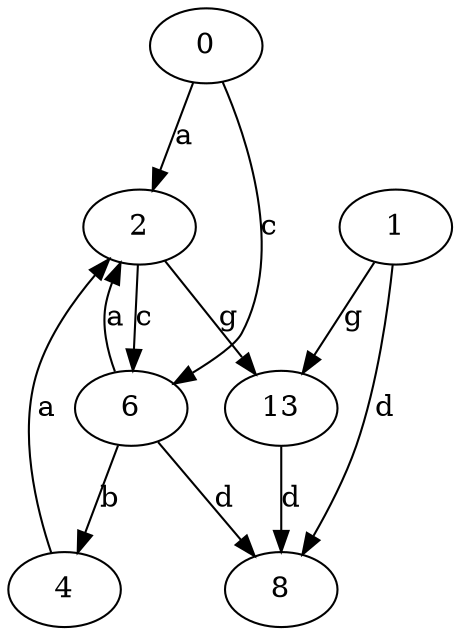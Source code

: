 strict digraph  {
2;
4;
0;
6;
8;
1;
13;
2 -> 6  [label=c];
2 -> 13  [label=g];
4 -> 2  [label=a];
0 -> 2  [label=a];
0 -> 6  [label=c];
6 -> 2  [label=a];
6 -> 4  [label=b];
6 -> 8  [label=d];
1 -> 8  [label=d];
1 -> 13  [label=g];
13 -> 8  [label=d];
}
